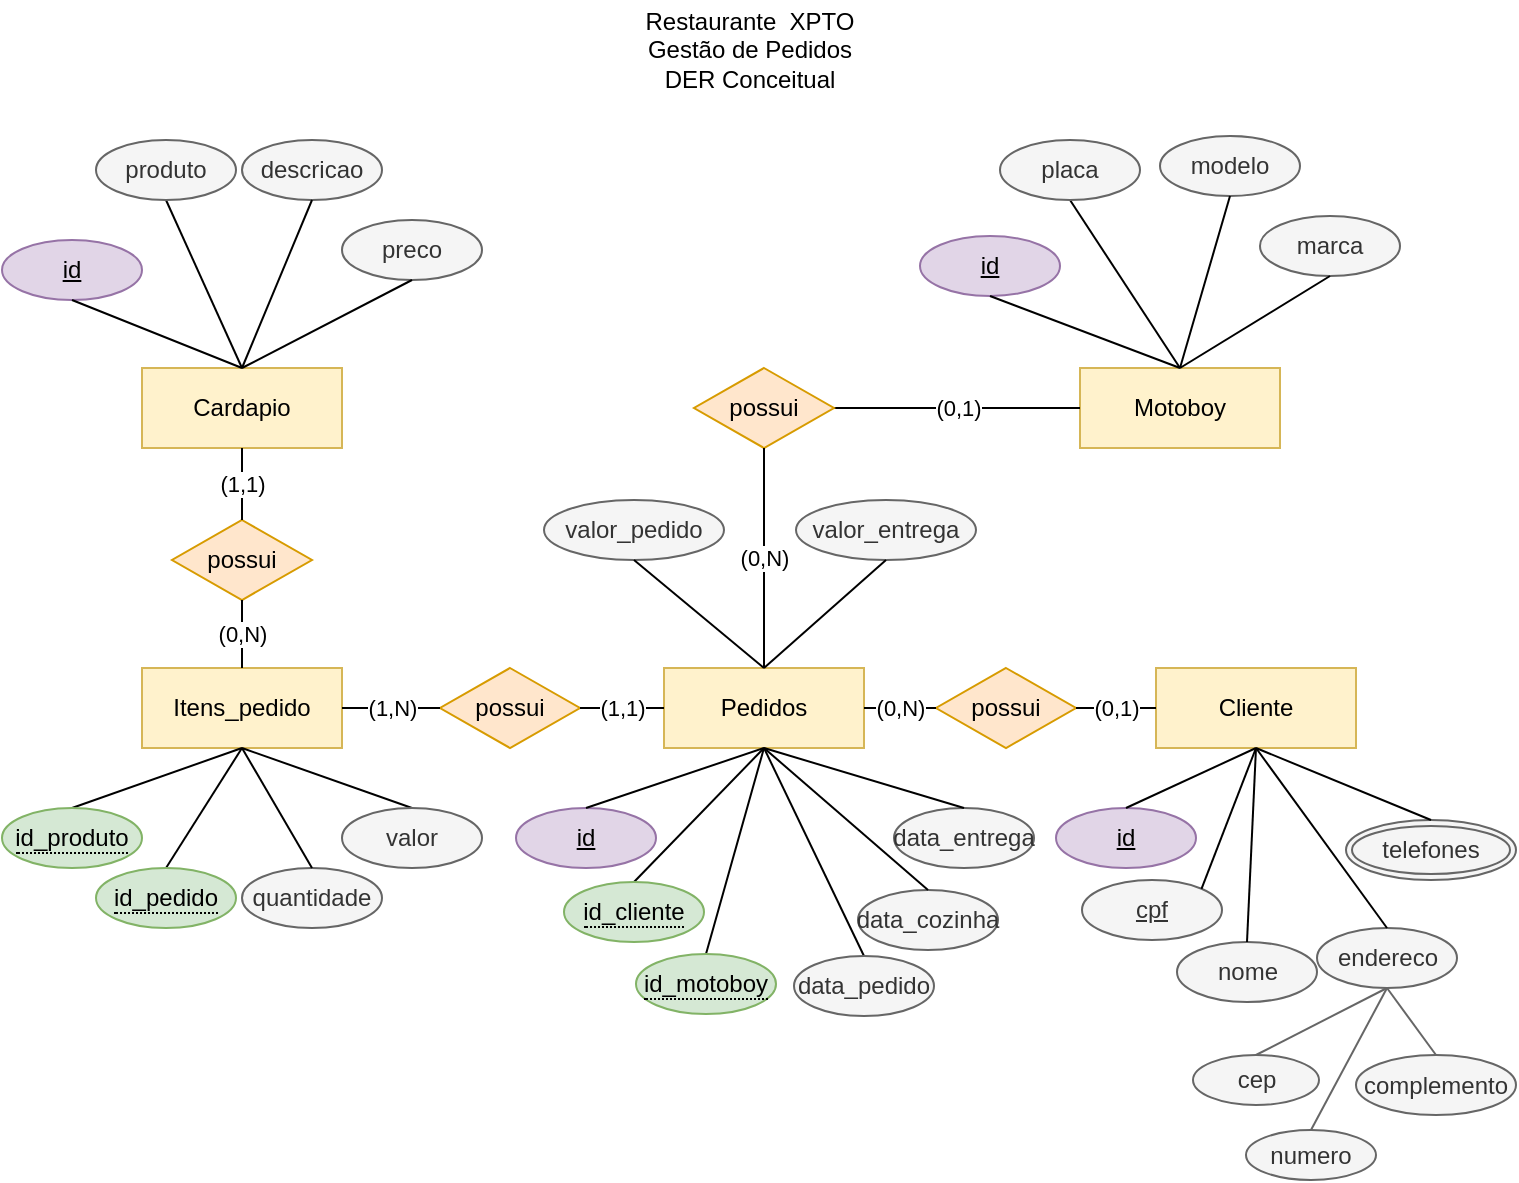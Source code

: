 <mxfile version="21.6.5" type="device">
  <diagram name="Página-1" id="TRR-TB-h19DOBXxxaRie">
    <mxGraphModel dx="989" dy="500" grid="1" gridSize="10" guides="1" tooltips="1" connect="1" arrows="1" fold="1" page="1" pageScale="1" pageWidth="827" pageHeight="1169" math="0" shadow="0">
      <root>
        <mxCell id="0" />
        <mxCell id="1" parent="0" />
        <mxCell id="a-lfKOmApUUxBiJLhmY4-1" value="Restaurante&amp;nbsp; XPTO&lt;br&gt;Gestão de Pedidos&lt;br&gt;DER Conceitual" style="text;html=1;strokeColor=none;fillColor=none;align=center;verticalAlign=middle;whiteSpace=wrap;rounded=0;" vertex="1" parent="1">
          <mxGeometry x="329" y="20" width="170" height="50" as="geometry" />
        </mxCell>
        <mxCell id="a-lfKOmApUUxBiJLhmY4-3" value="Cardapio" style="whiteSpace=wrap;html=1;align=center;fillColor=#fff2cc;strokeColor=#d6b656;" vertex="1" parent="1">
          <mxGeometry x="110" y="204" width="100" height="40" as="geometry" />
        </mxCell>
        <mxCell id="a-lfKOmApUUxBiJLhmY4-8" style="rounded=0;orthogonalLoop=1;jettySize=auto;html=1;exitX=0.5;exitY=1;exitDx=0;exitDy=0;entryX=0.5;entryY=0;entryDx=0;entryDy=0;endArrow=none;endFill=0;" edge="1" parent="1" source="a-lfKOmApUUxBiJLhmY4-5" target="a-lfKOmApUUxBiJLhmY4-3">
          <mxGeometry relative="1" as="geometry" />
        </mxCell>
        <mxCell id="a-lfKOmApUUxBiJLhmY4-4" value="id" style="ellipse;whiteSpace=wrap;html=1;align=center;fontStyle=4;fillColor=#e1d5e7;strokeColor=#9673a6;" vertex="1" parent="1">
          <mxGeometry x="40" y="140" width="70" height="30" as="geometry" />
        </mxCell>
        <mxCell id="a-lfKOmApUUxBiJLhmY4-5" value="produto" style="ellipse;whiteSpace=wrap;html=1;align=center;fillColor=#f5f5f5;fontColor=#333333;strokeColor=#666666;" vertex="1" parent="1">
          <mxGeometry x="87" y="90" width="70" height="30" as="geometry" />
        </mxCell>
        <mxCell id="a-lfKOmApUUxBiJLhmY4-6" value="descricao" style="ellipse;whiteSpace=wrap;html=1;align=center;fillColor=#f5f5f5;fontColor=#333333;strokeColor=#666666;" vertex="1" parent="1">
          <mxGeometry x="160" y="90" width="70" height="30" as="geometry" />
        </mxCell>
        <mxCell id="a-lfKOmApUUxBiJLhmY4-7" value="preco" style="ellipse;whiteSpace=wrap;html=1;align=center;fillColor=#f5f5f5;fontColor=#333333;strokeColor=#666666;" vertex="1" parent="1">
          <mxGeometry x="210" y="130" width="70" height="30" as="geometry" />
        </mxCell>
        <mxCell id="a-lfKOmApUUxBiJLhmY4-9" style="rounded=0;orthogonalLoop=1;jettySize=auto;html=1;exitX=0.5;exitY=1;exitDx=0;exitDy=0;entryX=0.5;entryY=0;entryDx=0;entryDy=0;endArrow=none;endFill=0;" edge="1" parent="1" source="a-lfKOmApUUxBiJLhmY4-4" target="a-lfKOmApUUxBiJLhmY4-3">
          <mxGeometry relative="1" as="geometry">
            <mxPoint x="115" y="354" as="sourcePoint" />
            <mxPoint x="170" y="254" as="targetPoint" />
          </mxGeometry>
        </mxCell>
        <mxCell id="a-lfKOmApUUxBiJLhmY4-10" style="rounded=0;orthogonalLoop=1;jettySize=auto;html=1;exitX=0.5;exitY=1;exitDx=0;exitDy=0;entryX=0.5;entryY=0;entryDx=0;entryDy=0;endArrow=none;endFill=0;" edge="1" parent="1" source="a-lfKOmApUUxBiJLhmY4-6" target="a-lfKOmApUUxBiJLhmY4-3">
          <mxGeometry relative="1" as="geometry">
            <mxPoint x="75" y="304" as="sourcePoint" />
            <mxPoint x="170" y="254" as="targetPoint" />
          </mxGeometry>
        </mxCell>
        <mxCell id="a-lfKOmApUUxBiJLhmY4-12" style="rounded=0;orthogonalLoop=1;jettySize=auto;html=1;exitX=0.5;exitY=1;exitDx=0;exitDy=0;entryX=0.5;entryY=0;entryDx=0;entryDy=0;endArrow=none;endFill=0;" edge="1" parent="1" source="a-lfKOmApUUxBiJLhmY4-7" target="a-lfKOmApUUxBiJLhmY4-3">
          <mxGeometry relative="1" as="geometry">
            <mxPoint x="215" y="354" as="sourcePoint" />
            <mxPoint x="170" y="254" as="targetPoint" />
          </mxGeometry>
        </mxCell>
        <mxCell id="a-lfKOmApUUxBiJLhmY4-13" value="Itens_pedido" style="whiteSpace=wrap;html=1;align=center;fillColor=#fff2cc;strokeColor=#d6b656;" vertex="1" parent="1">
          <mxGeometry x="110" y="354" width="100" height="40" as="geometry" />
        </mxCell>
        <mxCell id="a-lfKOmApUUxBiJLhmY4-18" style="rounded=0;orthogonalLoop=1;jettySize=auto;html=1;exitX=0.5;exitY=0;exitDx=0;exitDy=0;entryX=0.5;entryY=1;entryDx=0;entryDy=0;endArrow=none;endFill=0;" edge="1" parent="1" source="a-lfKOmApUUxBiJLhmY4-38" target="a-lfKOmApUUxBiJLhmY4-13">
          <mxGeometry relative="1" as="geometry">
            <mxPoint x="110" y="454" as="sourcePoint" />
            <mxPoint x="-89" y="404" as="targetPoint" />
          </mxGeometry>
        </mxCell>
        <mxCell id="a-lfKOmApUUxBiJLhmY4-19" style="rounded=0;orthogonalLoop=1;jettySize=auto;html=1;exitX=0.5;exitY=0;exitDx=0;exitDy=0;entryX=0.5;entryY=1;entryDx=0;entryDy=0;endArrow=none;endFill=0;" edge="1" parent="1" source="a-lfKOmApUUxBiJLhmY4-37" target="a-lfKOmApUUxBiJLhmY4-13">
          <mxGeometry relative="1" as="geometry">
            <mxPoint x="71" y="424" as="sourcePoint" />
            <mxPoint x="170" y="404" as="targetPoint" />
          </mxGeometry>
        </mxCell>
        <mxCell id="a-lfKOmApUUxBiJLhmY4-20" value="quantidade" style="ellipse;whiteSpace=wrap;html=1;align=center;fillColor=#f5f5f5;fontColor=#333333;strokeColor=#666666;" vertex="1" parent="1">
          <mxGeometry x="160" y="454" width="70" height="30" as="geometry" />
        </mxCell>
        <mxCell id="a-lfKOmApUUxBiJLhmY4-21" style="rounded=0;orthogonalLoop=1;jettySize=auto;html=1;exitX=0.5;exitY=0;exitDx=0;exitDy=0;entryX=0.5;entryY=1;entryDx=0;entryDy=0;endArrow=none;endFill=0;" edge="1" parent="1" source="a-lfKOmApUUxBiJLhmY4-22" target="a-lfKOmApUUxBiJLhmY4-13">
          <mxGeometry relative="1" as="geometry">
            <mxPoint x="-39" y="474" as="sourcePoint" />
            <mxPoint x="-89" y="404" as="targetPoint" />
          </mxGeometry>
        </mxCell>
        <mxCell id="a-lfKOmApUUxBiJLhmY4-22" value="valor" style="ellipse;whiteSpace=wrap;html=1;align=center;fillColor=#f5f5f5;fontColor=#333333;strokeColor=#666666;" vertex="1" parent="1">
          <mxGeometry x="210" y="424" width="70" height="30" as="geometry" />
        </mxCell>
        <mxCell id="a-lfKOmApUUxBiJLhmY4-24" style="rounded=0;orthogonalLoop=1;jettySize=auto;html=1;exitX=0.5;exitY=0;exitDx=0;exitDy=0;entryX=0.5;entryY=1;entryDx=0;entryDy=0;endArrow=none;endFill=0;" edge="1" parent="1" source="a-lfKOmApUUxBiJLhmY4-20" target="a-lfKOmApUUxBiJLhmY4-13">
          <mxGeometry relative="1" as="geometry">
            <mxPoint x="261" y="434" as="sourcePoint" />
            <mxPoint x="170" y="404" as="targetPoint" />
          </mxGeometry>
        </mxCell>
        <mxCell id="a-lfKOmApUUxBiJLhmY4-25" value="Pedidos" style="whiteSpace=wrap;html=1;align=center;fillColor=#fff2cc;strokeColor=#d6b656;" vertex="1" parent="1">
          <mxGeometry x="371" y="354" width="100" height="40" as="geometry" />
        </mxCell>
        <mxCell id="a-lfKOmApUUxBiJLhmY4-26" value="id" style="ellipse;whiteSpace=wrap;html=1;align=center;fontStyle=4;fillColor=#e1d5e7;strokeColor=#9673a6;" vertex="1" parent="1">
          <mxGeometry x="297" y="424" width="70" height="30" as="geometry" />
        </mxCell>
        <mxCell id="a-lfKOmApUUxBiJLhmY4-29" style="rounded=0;orthogonalLoop=1;jettySize=auto;html=1;exitX=0.5;exitY=0;exitDx=0;exitDy=0;entryX=0.5;entryY=1;entryDx=0;entryDy=0;endArrow=none;endFill=0;" edge="1" source="a-lfKOmApUUxBiJLhmY4-97" target="a-lfKOmApUUxBiJLhmY4-25" parent="1">
          <mxGeometry relative="1" as="geometry">
            <mxPoint x="343" y="474" as="sourcePoint" />
            <mxPoint x="172" y="404" as="targetPoint" />
          </mxGeometry>
        </mxCell>
        <mxCell id="a-lfKOmApUUxBiJLhmY4-30" style="rounded=0;orthogonalLoop=1;jettySize=auto;html=1;exitX=0.5;exitY=0;exitDx=0;exitDy=0;entryX=0.5;entryY=1;entryDx=0;entryDy=0;endArrow=none;endFill=0;" edge="1" source="a-lfKOmApUUxBiJLhmY4-26" target="a-lfKOmApUUxBiJLhmY4-25" parent="1">
          <mxGeometry relative="1" as="geometry">
            <mxPoint x="372" y="474" as="sourcePoint" />
            <mxPoint x="431" y="404" as="targetPoint" />
          </mxGeometry>
        </mxCell>
        <mxCell id="a-lfKOmApUUxBiJLhmY4-32" style="rounded=0;orthogonalLoop=1;jettySize=auto;html=1;exitX=0.5;exitY=0;exitDx=0;exitDy=0;entryX=0.5;entryY=1;entryDx=0;entryDy=0;endArrow=none;endFill=0;" edge="1" source="a-lfKOmApUUxBiJLhmY4-33" target="a-lfKOmApUUxBiJLhmY4-25" parent="1">
          <mxGeometry relative="1" as="geometry">
            <mxPoint x="222" y="474" as="sourcePoint" />
            <mxPoint x="172" y="404" as="targetPoint" />
          </mxGeometry>
        </mxCell>
        <mxCell id="a-lfKOmApUUxBiJLhmY4-33" value="data_pedido" style="ellipse;whiteSpace=wrap;html=1;align=center;fillColor=#f5f5f5;fontColor=#333333;strokeColor=#666666;" vertex="1" parent="1">
          <mxGeometry x="436" y="498" width="70" height="30" as="geometry" />
        </mxCell>
        <mxCell id="a-lfKOmApUUxBiJLhmY4-34" style="rounded=0;orthogonalLoop=1;jettySize=auto;html=1;exitX=0.5;exitY=0;exitDx=0;exitDy=0;entryX=0.5;entryY=1;entryDx=0;entryDy=0;endArrow=none;endFill=0;" edge="1" source="a-lfKOmApUUxBiJLhmY4-98" target="a-lfKOmApUUxBiJLhmY4-25" parent="1">
          <mxGeometry relative="1" as="geometry">
            <mxPoint x="392" y="504" as="sourcePoint" />
            <mxPoint x="431" y="404" as="targetPoint" />
          </mxGeometry>
        </mxCell>
        <mxCell id="a-lfKOmApUUxBiJLhmY4-37" value="&lt;span style=&quot;border-bottom: 1px dotted&quot;&gt;id_produto&lt;/span&gt;" style="ellipse;whiteSpace=wrap;html=1;align=center;fillColor=#d5e8d4;strokeColor=#82b366;" vertex="1" parent="1">
          <mxGeometry x="40" y="424" width="70" height="30" as="geometry" />
        </mxCell>
        <mxCell id="a-lfKOmApUUxBiJLhmY4-38" value="&lt;span style=&quot;border-bottom: 1px dotted&quot;&gt;id_pedido&lt;/span&gt;" style="ellipse;whiteSpace=wrap;html=1;align=center;fillColor=#d5e8d4;strokeColor=#82b366;" vertex="1" parent="1">
          <mxGeometry x="87" y="454" width="70" height="30" as="geometry" />
        </mxCell>
        <mxCell id="a-lfKOmApUUxBiJLhmY4-40" value="data_cozinha" style="ellipse;whiteSpace=wrap;html=1;align=center;fillColor=#f5f5f5;fontColor=#333333;strokeColor=#666666;" vertex="1" parent="1">
          <mxGeometry x="468" y="465" width="70" height="30" as="geometry" />
        </mxCell>
        <mxCell id="a-lfKOmApUUxBiJLhmY4-41" value="data_entrega" style="ellipse;whiteSpace=wrap;html=1;align=center;fillColor=#f5f5f5;fontColor=#333333;strokeColor=#666666;" vertex="1" parent="1">
          <mxGeometry x="486" y="424" width="70" height="30" as="geometry" />
        </mxCell>
        <mxCell id="a-lfKOmApUUxBiJLhmY4-43" value="valor_pedido" style="ellipse;whiteSpace=wrap;html=1;align=center;fillColor=#f5f5f5;fontColor=#333333;strokeColor=#666666;" vertex="1" parent="1">
          <mxGeometry x="311" y="270" width="90" height="30" as="geometry" />
        </mxCell>
        <mxCell id="a-lfKOmApUUxBiJLhmY4-44" style="rounded=0;orthogonalLoop=1;jettySize=auto;html=1;exitX=0.5;exitY=0;exitDx=0;exitDy=0;entryX=0.5;entryY=1;entryDx=0;entryDy=0;endArrow=none;endFill=0;" edge="1" parent="1" source="a-lfKOmApUUxBiJLhmY4-40" target="a-lfKOmApUUxBiJLhmY4-25">
          <mxGeometry relative="1" as="geometry">
            <mxPoint x="423" y="564" as="sourcePoint" />
            <mxPoint x="431" y="404" as="targetPoint" />
          </mxGeometry>
        </mxCell>
        <mxCell id="a-lfKOmApUUxBiJLhmY4-45" style="rounded=0;orthogonalLoop=1;jettySize=auto;html=1;exitX=0.5;exitY=0;exitDx=0;exitDy=0;endArrow=none;endFill=0;entryX=0.5;entryY=1;entryDx=0;entryDy=0;" edge="1" parent="1" source="a-lfKOmApUUxBiJLhmY4-41" target="a-lfKOmApUUxBiJLhmY4-25">
          <mxGeometry relative="1" as="geometry">
            <mxPoint x="433" y="574" as="sourcePoint" />
            <mxPoint x="441" y="414" as="targetPoint" />
          </mxGeometry>
        </mxCell>
        <mxCell id="a-lfKOmApUUxBiJLhmY4-46" style="rounded=0;orthogonalLoop=1;jettySize=auto;html=1;exitX=0.5;exitY=1;exitDx=0;exitDy=0;entryX=0.5;entryY=0;entryDx=0;entryDy=0;endArrow=none;endFill=0;" edge="1" parent="1" source="a-lfKOmApUUxBiJLhmY4-43" target="a-lfKOmApUUxBiJLhmY4-25">
          <mxGeometry relative="1" as="geometry">
            <mxPoint x="443" y="584" as="sourcePoint" />
            <mxPoint x="451" y="424" as="targetPoint" />
          </mxGeometry>
        </mxCell>
        <mxCell id="a-lfKOmApUUxBiJLhmY4-48" value="Cliente" style="whiteSpace=wrap;html=1;align=center;fillColor=#fff2cc;strokeColor=#d6b656;" vertex="1" parent="1">
          <mxGeometry x="617" y="354" width="100" height="40" as="geometry" />
        </mxCell>
        <mxCell id="a-lfKOmApUUxBiJLhmY4-49" value="Motoboy" style="whiteSpace=wrap;html=1;align=center;fillColor=#fff2cc;strokeColor=#d6b656;" vertex="1" parent="1">
          <mxGeometry x="579" y="204" width="100" height="40" as="geometry" />
        </mxCell>
        <mxCell id="a-lfKOmApUUxBiJLhmY4-50" style="rounded=0;orthogonalLoop=1;jettySize=auto;html=1;exitX=0.5;exitY=1;exitDx=0;exitDy=0;entryX=0.5;entryY=0;entryDx=0;entryDy=0;endArrow=none;endFill=0;" edge="1" source="a-lfKOmApUUxBiJLhmY4-52" parent="1" target="a-lfKOmApUUxBiJLhmY4-49">
          <mxGeometry relative="1" as="geometry">
            <mxPoint x="619" y="202" as="targetPoint" />
          </mxGeometry>
        </mxCell>
        <mxCell id="a-lfKOmApUUxBiJLhmY4-51" value="id" style="ellipse;whiteSpace=wrap;html=1;align=center;fontStyle=4;fillColor=#e1d5e7;strokeColor=#9673a6;" vertex="1" parent="1">
          <mxGeometry x="499" y="138" width="70" height="30" as="geometry" />
        </mxCell>
        <mxCell id="a-lfKOmApUUxBiJLhmY4-52" value="placa" style="ellipse;whiteSpace=wrap;html=1;align=center;fillColor=#f5f5f5;fontColor=#333333;strokeColor=#666666;" vertex="1" parent="1">
          <mxGeometry x="539" y="90" width="70" height="30" as="geometry" />
        </mxCell>
        <mxCell id="a-lfKOmApUUxBiJLhmY4-53" value="modelo" style="ellipse;whiteSpace=wrap;html=1;align=center;fillColor=#f5f5f5;fontColor=#333333;strokeColor=#666666;" vertex="1" parent="1">
          <mxGeometry x="619" y="88" width="70" height="30" as="geometry" />
        </mxCell>
        <mxCell id="a-lfKOmApUUxBiJLhmY4-54" value="marca" style="ellipse;whiteSpace=wrap;html=1;align=center;fillColor=#f5f5f5;fontColor=#333333;strokeColor=#666666;" vertex="1" parent="1">
          <mxGeometry x="669" y="128" width="70" height="30" as="geometry" />
        </mxCell>
        <mxCell id="a-lfKOmApUUxBiJLhmY4-55" style="rounded=0;orthogonalLoop=1;jettySize=auto;html=1;exitX=0.5;exitY=1;exitDx=0;exitDy=0;endArrow=none;endFill=0;entryX=0.5;entryY=0;entryDx=0;entryDy=0;" edge="1" source="a-lfKOmApUUxBiJLhmY4-51" parent="1" target="a-lfKOmApUUxBiJLhmY4-49">
          <mxGeometry relative="1" as="geometry">
            <mxPoint x="574" y="352" as="sourcePoint" />
            <mxPoint x="579" y="190" as="targetPoint" />
          </mxGeometry>
        </mxCell>
        <mxCell id="a-lfKOmApUUxBiJLhmY4-56" style="rounded=0;orthogonalLoop=1;jettySize=auto;html=1;exitX=0.5;exitY=1;exitDx=0;exitDy=0;endArrow=none;endFill=0;entryX=0.5;entryY=0;entryDx=0;entryDy=0;" edge="1" source="a-lfKOmApUUxBiJLhmY4-53" parent="1" target="a-lfKOmApUUxBiJLhmY4-49">
          <mxGeometry relative="1" as="geometry">
            <mxPoint x="534" y="302" as="sourcePoint" />
            <mxPoint x="629" y="202" as="targetPoint" />
          </mxGeometry>
        </mxCell>
        <mxCell id="a-lfKOmApUUxBiJLhmY4-57" style="rounded=0;orthogonalLoop=1;jettySize=auto;html=1;exitX=0.5;exitY=1;exitDx=0;exitDy=0;entryX=0.5;entryY=0;entryDx=0;entryDy=0;endArrow=none;endFill=0;" edge="1" source="a-lfKOmApUUxBiJLhmY4-54" parent="1" target="a-lfKOmApUUxBiJLhmY4-49">
          <mxGeometry relative="1" as="geometry">
            <mxPoint x="674" y="352" as="sourcePoint" />
            <mxPoint x="619" y="202" as="targetPoint" />
          </mxGeometry>
        </mxCell>
        <mxCell id="a-lfKOmApUUxBiJLhmY4-58" value="valor_entrega" style="ellipse;whiteSpace=wrap;html=1;align=center;fillColor=#f5f5f5;fontColor=#333333;strokeColor=#666666;" vertex="1" parent="1">
          <mxGeometry x="437" y="270" width="90" height="30" as="geometry" />
        </mxCell>
        <mxCell id="a-lfKOmApUUxBiJLhmY4-59" style="rounded=0;orthogonalLoop=1;jettySize=auto;html=1;exitX=0.5;exitY=1;exitDx=0;exitDy=0;entryX=0.5;entryY=0;entryDx=0;entryDy=0;endArrow=none;endFill=0;" edge="1" parent="1" source="a-lfKOmApUUxBiJLhmY4-58" target="a-lfKOmApUUxBiJLhmY4-25">
          <mxGeometry relative="1" as="geometry">
            <mxPoint x="366" y="310" as="sourcePoint" />
            <mxPoint x="431" y="364" as="targetPoint" />
          </mxGeometry>
        </mxCell>
        <mxCell id="a-lfKOmApUUxBiJLhmY4-60" value="id" style="ellipse;whiteSpace=wrap;html=1;align=center;fontStyle=4;fillColor=#e1d5e7;strokeColor=#9673a6;" vertex="1" parent="1">
          <mxGeometry x="567" y="424" width="70" height="30" as="geometry" />
        </mxCell>
        <mxCell id="a-lfKOmApUUxBiJLhmY4-61" value="cpf" style="ellipse;whiteSpace=wrap;html=1;align=center;fontStyle=4;fillColor=#f5f5f5;fontColor=#333333;strokeColor=#666666;" vertex="1" parent="1">
          <mxGeometry x="580" y="460" width="70" height="30" as="geometry" />
        </mxCell>
        <mxCell id="a-lfKOmApUUxBiJLhmY4-62" value="nome" style="ellipse;whiteSpace=wrap;html=1;align=center;fillColor=#f5f5f5;fontColor=#333333;strokeColor=#666666;" vertex="1" parent="1">
          <mxGeometry x="627.5" y="491" width="70" height="30" as="geometry" />
        </mxCell>
        <mxCell id="a-lfKOmApUUxBiJLhmY4-65" value="telefones" style="ellipse;shape=doubleEllipse;margin=3;whiteSpace=wrap;html=1;align=center;fillColor=#f5f5f5;fontColor=#333333;strokeColor=#666666;" vertex="1" parent="1">
          <mxGeometry x="712" y="430" width="85" height="30" as="geometry" />
        </mxCell>
        <mxCell id="a-lfKOmApUUxBiJLhmY4-66" value="endereco" style="ellipse;whiteSpace=wrap;html=1;align=center;fillColor=#f5f5f5;fontColor=#333333;strokeColor=#666666;" vertex="1" parent="1">
          <mxGeometry x="697.5" y="484" width="70" height="30" as="geometry" />
        </mxCell>
        <mxCell id="a-lfKOmApUUxBiJLhmY4-67" value="cep" style="ellipse;whiteSpace=wrap;html=1;align=center;fillColor=#f5f5f5;fontColor=#333333;strokeColor=#666666;" vertex="1" parent="1">
          <mxGeometry x="635.5" y="547.5" width="63" height="25" as="geometry" />
        </mxCell>
        <mxCell id="a-lfKOmApUUxBiJLhmY4-68" value="numero" style="ellipse;whiteSpace=wrap;html=1;align=center;fillColor=#f5f5f5;fontColor=#333333;strokeColor=#666666;" vertex="1" parent="1">
          <mxGeometry x="662" y="585" width="65" height="25" as="geometry" />
        </mxCell>
        <mxCell id="a-lfKOmApUUxBiJLhmY4-69" value="complemento" style="ellipse;whiteSpace=wrap;html=1;align=center;fillColor=#f5f5f5;fontColor=#333333;strokeColor=#666666;" vertex="1" parent="1">
          <mxGeometry x="717" y="547.5" width="80" height="30" as="geometry" />
        </mxCell>
        <mxCell id="a-lfKOmApUUxBiJLhmY4-71" style="rounded=0;orthogonalLoop=1;jettySize=auto;html=1;exitX=0.5;exitY=0;exitDx=0;exitDy=0;entryX=0.5;entryY=1;entryDx=0;entryDy=0;endArrow=none;endFill=0;" edge="1" parent="1" source="a-lfKOmApUUxBiJLhmY4-60" target="a-lfKOmApUUxBiJLhmY4-48">
          <mxGeometry relative="1" as="geometry">
            <mxPoint x="402" y="514" as="sourcePoint" />
            <mxPoint x="431" y="404" as="targetPoint" />
          </mxGeometry>
        </mxCell>
        <mxCell id="a-lfKOmApUUxBiJLhmY4-72" style="rounded=0;orthogonalLoop=1;jettySize=auto;html=1;exitX=0.5;exitY=0;exitDx=0;exitDy=0;entryX=0.5;entryY=1;entryDx=0;entryDy=0;endArrow=none;endFill=0;" edge="1" parent="1" source="a-lfKOmApUUxBiJLhmY4-65" target="a-lfKOmApUUxBiJLhmY4-48">
          <mxGeometry relative="1" as="geometry">
            <mxPoint x="612" y="434" as="sourcePoint" />
            <mxPoint x="677" y="404" as="targetPoint" />
          </mxGeometry>
        </mxCell>
        <mxCell id="a-lfKOmApUUxBiJLhmY4-73" style="rounded=0;orthogonalLoop=1;jettySize=auto;html=1;exitX=1;exitY=0;exitDx=0;exitDy=0;entryX=0.5;entryY=1;entryDx=0;entryDy=0;endArrow=none;endFill=0;" edge="1" parent="1" source="a-lfKOmApUUxBiJLhmY4-61" target="a-lfKOmApUUxBiJLhmY4-48">
          <mxGeometry relative="1" as="geometry">
            <mxPoint x="770" y="420" as="sourcePoint" />
            <mxPoint x="677" y="404" as="targetPoint" />
          </mxGeometry>
        </mxCell>
        <mxCell id="a-lfKOmApUUxBiJLhmY4-74" style="rounded=0;orthogonalLoop=1;jettySize=auto;html=1;exitX=0.5;exitY=0;exitDx=0;exitDy=0;endArrow=none;endFill=0;entryX=0.5;entryY=1;entryDx=0;entryDy=0;" edge="1" parent="1" source="a-lfKOmApUUxBiJLhmY4-62" target="a-lfKOmApUUxBiJLhmY4-48">
          <mxGeometry relative="1" as="geometry">
            <mxPoint x="650" y="475" as="sourcePoint" />
            <mxPoint x="677" y="404" as="targetPoint" />
          </mxGeometry>
        </mxCell>
        <mxCell id="a-lfKOmApUUxBiJLhmY4-75" style="rounded=0;orthogonalLoop=1;jettySize=auto;html=1;exitX=0.5;exitY=0;exitDx=0;exitDy=0;endArrow=none;endFill=0;entryX=0.5;entryY=1;entryDx=0;entryDy=0;" edge="1" parent="1" source="a-lfKOmApUUxBiJLhmY4-66" target="a-lfKOmApUUxBiJLhmY4-48">
          <mxGeometry relative="1" as="geometry">
            <mxPoint x="662" y="500" as="sourcePoint" />
            <mxPoint x="674" y="404" as="targetPoint" />
          </mxGeometry>
        </mxCell>
        <mxCell id="a-lfKOmApUUxBiJLhmY4-76" style="rounded=0;orthogonalLoop=1;jettySize=auto;html=1;exitX=0.5;exitY=0;exitDx=0;exitDy=0;endArrow=none;endFill=0;entryX=0.5;entryY=1;entryDx=0;entryDy=0;fillColor=#f5f5f5;strokeColor=#666666;" edge="1" parent="1" source="a-lfKOmApUUxBiJLhmY4-67" target="a-lfKOmApUUxBiJLhmY4-66">
          <mxGeometry relative="1" as="geometry">
            <mxPoint x="742" y="494" as="sourcePoint" />
            <mxPoint x="677" y="404" as="targetPoint" />
          </mxGeometry>
        </mxCell>
        <mxCell id="a-lfKOmApUUxBiJLhmY4-77" style="rounded=0;orthogonalLoop=1;jettySize=auto;html=1;exitX=0.5;exitY=0;exitDx=0;exitDy=0;endArrow=none;endFill=0;entryX=0.5;entryY=1;entryDx=0;entryDy=0;fillColor=#f5f5f5;strokeColor=#666666;" edge="1" parent="1" source="a-lfKOmApUUxBiJLhmY4-68" target="a-lfKOmApUUxBiJLhmY4-66">
          <mxGeometry relative="1" as="geometry">
            <mxPoint x="702" y="560" as="sourcePoint" />
            <mxPoint x="742" y="524" as="targetPoint" />
          </mxGeometry>
        </mxCell>
        <mxCell id="a-lfKOmApUUxBiJLhmY4-78" style="rounded=0;orthogonalLoop=1;jettySize=auto;html=1;exitX=0.5;exitY=0;exitDx=0;exitDy=0;endArrow=none;endFill=0;entryX=0.5;entryY=1;entryDx=0;entryDy=0;fillColor=#f5f5f5;strokeColor=#666666;" edge="1" parent="1" source="a-lfKOmApUUxBiJLhmY4-69" target="a-lfKOmApUUxBiJLhmY4-66">
          <mxGeometry relative="1" as="geometry">
            <mxPoint x="742" y="595" as="sourcePoint" />
            <mxPoint x="742" y="524" as="targetPoint" />
          </mxGeometry>
        </mxCell>
        <mxCell id="a-lfKOmApUUxBiJLhmY4-79" value="possui" style="shape=rhombus;perimeter=rhombusPerimeter;whiteSpace=wrap;html=1;align=center;fillColor=#ffe6cc;strokeColor=#d79b00;" vertex="1" parent="1">
          <mxGeometry x="125" y="280" width="70" height="40" as="geometry" />
        </mxCell>
        <mxCell id="a-lfKOmApUUxBiJLhmY4-81" value="(1,1)" style="rounded=0;orthogonalLoop=1;jettySize=auto;html=1;exitX=0.5;exitY=0;exitDx=0;exitDy=0;entryX=0.5;entryY=1;entryDx=0;entryDy=0;endArrow=none;endFill=0;" edge="1" parent="1" source="a-lfKOmApUUxBiJLhmY4-79" target="a-lfKOmApUUxBiJLhmY4-3">
          <mxGeometry relative="1" as="geometry">
            <mxPoint x="205" y="130" as="sourcePoint" />
            <mxPoint x="170" y="214" as="targetPoint" />
          </mxGeometry>
        </mxCell>
        <mxCell id="a-lfKOmApUUxBiJLhmY4-82" value="(0,N)" style="rounded=0;orthogonalLoop=1;jettySize=auto;html=1;entryX=0.5;entryY=1;entryDx=0;entryDy=0;endArrow=none;endFill=0;exitX=0.5;exitY=0;exitDx=0;exitDy=0;" edge="1" parent="1" source="a-lfKOmApUUxBiJLhmY4-13" target="a-lfKOmApUUxBiJLhmY4-79">
          <mxGeometry relative="1" as="geometry">
            <mxPoint x="159" y="350" as="sourcePoint" />
            <mxPoint x="170" y="254" as="targetPoint" />
          </mxGeometry>
        </mxCell>
        <mxCell id="a-lfKOmApUUxBiJLhmY4-83" value="possui" style="shape=rhombus;perimeter=rhombusPerimeter;whiteSpace=wrap;html=1;align=center;fillColor=#ffe6cc;strokeColor=#d79b00;" vertex="1" parent="1">
          <mxGeometry x="259" y="354" width="70" height="40" as="geometry" />
        </mxCell>
        <mxCell id="a-lfKOmApUUxBiJLhmY4-85" value="(1,1)" style="rounded=0;orthogonalLoop=1;jettySize=auto;html=1;exitX=1;exitY=0.5;exitDx=0;exitDy=0;entryX=0;entryY=0.5;entryDx=0;entryDy=0;endArrow=none;endFill=0;" edge="1" parent="1" source="a-lfKOmApUUxBiJLhmY4-83" target="a-lfKOmApUUxBiJLhmY4-25">
          <mxGeometry relative="1" as="geometry">
            <mxPoint x="170" y="290" as="sourcePoint" />
            <mxPoint x="170" y="254" as="targetPoint" />
          </mxGeometry>
        </mxCell>
        <mxCell id="a-lfKOmApUUxBiJLhmY4-86" value="(1,N)" style="rounded=0;orthogonalLoop=1;jettySize=auto;html=1;exitX=1;exitY=0.5;exitDx=0;exitDy=0;entryX=0;entryY=0.5;entryDx=0;entryDy=0;endArrow=none;endFill=0;" edge="1" parent="1" source="a-lfKOmApUUxBiJLhmY4-13" target="a-lfKOmApUUxBiJLhmY4-83">
          <mxGeometry relative="1" as="geometry">
            <mxPoint x="339" y="384" as="sourcePoint" />
            <mxPoint x="381" y="384" as="targetPoint" />
          </mxGeometry>
        </mxCell>
        <mxCell id="a-lfKOmApUUxBiJLhmY4-89" value="(0,1)" style="rounded=0;orthogonalLoop=1;jettySize=auto;html=1;exitX=1;exitY=0.5;exitDx=0;exitDy=0;entryX=0;entryY=0.5;entryDx=0;entryDy=0;endArrow=none;endFill=0;" edge="1" source="a-lfKOmApUUxBiJLhmY4-90" parent="1" target="a-lfKOmApUUxBiJLhmY4-49">
          <mxGeometry relative="1" as="geometry">
            <mxPoint x="712" y="130" as="sourcePoint" />
            <mxPoint x="667" y="244" as="targetPoint" />
          </mxGeometry>
        </mxCell>
        <mxCell id="a-lfKOmApUUxBiJLhmY4-90" value="possui" style="shape=rhombus;perimeter=rhombusPerimeter;whiteSpace=wrap;html=1;align=center;fillColor=#ffe6cc;strokeColor=#d79b00;" vertex="1" parent="1">
          <mxGeometry x="386" y="204" width="70" height="40" as="geometry" />
        </mxCell>
        <mxCell id="a-lfKOmApUUxBiJLhmY4-91" value="(0,N)" style="rounded=0;orthogonalLoop=1;jettySize=auto;html=1;entryX=0.5;entryY=1;entryDx=0;entryDy=0;endArrow=none;endFill=0;exitX=0.5;exitY=0;exitDx=0;exitDy=0;" edge="1" target="a-lfKOmApUUxBiJLhmY4-90" parent="1" source="a-lfKOmApUUxBiJLhmY4-25">
          <mxGeometry relative="1" as="geometry">
            <mxPoint x="667" y="354" as="sourcePoint" />
            <mxPoint x="677" y="254" as="targetPoint" />
          </mxGeometry>
        </mxCell>
        <mxCell id="a-lfKOmApUUxBiJLhmY4-92" value="possui" style="shape=rhombus;perimeter=rhombusPerimeter;whiteSpace=wrap;html=1;align=center;fillColor=#ffe6cc;strokeColor=#d79b00;" vertex="1" parent="1">
          <mxGeometry x="507" y="354" width="70" height="40" as="geometry" />
        </mxCell>
        <mxCell id="a-lfKOmApUUxBiJLhmY4-95" value="(0,1)" style="rounded=0;orthogonalLoop=1;jettySize=auto;html=1;exitX=1;exitY=0.5;exitDx=0;exitDy=0;entryX=0;entryY=0.5;entryDx=0;entryDy=0;endArrow=none;endFill=0;" edge="1" parent="1" source="a-lfKOmApUUxBiJLhmY4-92" target="a-lfKOmApUUxBiJLhmY4-48">
          <mxGeometry relative="1" as="geometry">
            <mxPoint x="466" y="234" as="sourcePoint" />
            <mxPoint x="589" y="234" as="targetPoint" />
          </mxGeometry>
        </mxCell>
        <mxCell id="a-lfKOmApUUxBiJLhmY4-96" value="(0,N)" style="rounded=0;orthogonalLoop=1;jettySize=auto;html=1;entryX=0;entryY=0.5;entryDx=0;entryDy=0;endArrow=none;endFill=0;exitX=1;exitY=0.5;exitDx=0;exitDy=0;" edge="1" parent="1" source="a-lfKOmApUUxBiJLhmY4-25" target="a-lfKOmApUUxBiJLhmY4-92">
          <mxGeometry relative="1" as="geometry">
            <mxPoint x="431" y="364" as="sourcePoint" />
            <mxPoint x="431" y="254" as="targetPoint" />
          </mxGeometry>
        </mxCell>
        <mxCell id="a-lfKOmApUUxBiJLhmY4-97" value="&lt;span style=&quot;border-bottom: 1px dotted&quot;&gt;id_cliente&lt;/span&gt;" style="ellipse;whiteSpace=wrap;html=1;align=center;fillColor=#d5e8d4;strokeColor=#82b366;" vertex="1" parent="1">
          <mxGeometry x="321" y="461" width="70" height="30" as="geometry" />
        </mxCell>
        <mxCell id="a-lfKOmApUUxBiJLhmY4-98" value="&lt;span style=&quot;border-bottom: 1px dotted&quot;&gt;id_motoboy&lt;/span&gt;" style="ellipse;whiteSpace=wrap;html=1;align=center;fillColor=#d5e8d4;strokeColor=#82b366;" vertex="1" parent="1">
          <mxGeometry x="357" y="497" width="70" height="30" as="geometry" />
        </mxCell>
      </root>
    </mxGraphModel>
  </diagram>
</mxfile>
